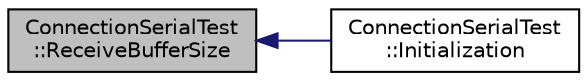 digraph "ConnectionSerialTest::ReceiveBufferSize"
{
 // INTERACTIVE_SVG=YES
  edge [fontname="Helvetica",fontsize="10",labelfontname="Helvetica",labelfontsize="10"];
  node [fontname="Helvetica",fontsize="10",shape=record];
  rankdir="LR";
  Node73 [label="ConnectionSerialTest\l::ReceiveBufferSize",height=0.2,width=0.4,color="black", fillcolor="grey75", style="filled", fontcolor="black"];
  Node73 -> Node74 [dir="back",color="midnightblue",fontsize="10",style="solid",fontname="Helvetica"];
  Node74 [label="ConnectionSerialTest\l::Initialization",height=0.2,width=0.4,color="black", fillcolor="white", style="filled",URL="$d9/d48/class_connection_serial_test.html#a26fb3b0e6062367281e961eb4ebb19db"];
}
